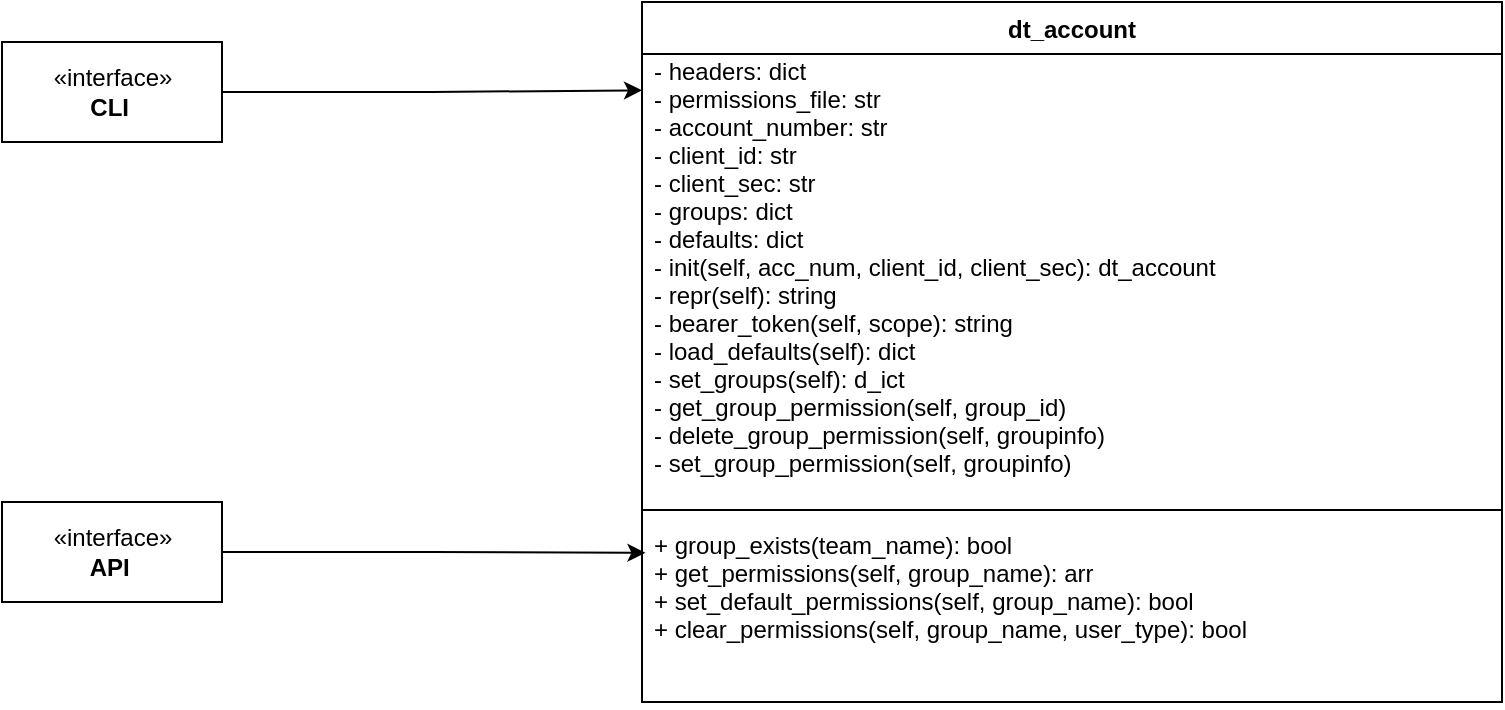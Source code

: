<mxfile version="14.6.13" type="device" pages="5"><diagram id="zZYSle0p5qdhDVnM5NaS" name="class_diagram"><mxGraphModel dx="1024" dy="584" grid="0" gridSize="10" guides="1" tooltips="1" connect="1" arrows="1" fold="1" page="1" pageScale="1" pageWidth="850" pageHeight="1100" math="0" shadow="0"><root><mxCell id="fjhf8_8L4EAYU2M5YUyV-0"/><mxCell id="fjhf8_8L4EAYU2M5YUyV-1" parent="fjhf8_8L4EAYU2M5YUyV-0"/><mxCell id="eDIU8playRakXXEKuCbY-4" value="dt_account" style="swimlane;fontStyle=1;align=center;verticalAlign=top;childLayout=stackLayout;horizontal=1;startSize=26;horizontalStack=0;resizeParent=1;resizeParentMax=0;resizeLast=0;collapsible=1;marginBottom=0;" parent="fjhf8_8L4EAYU2M5YUyV-1" vertex="1"><mxGeometry x="380" y="60" width="430" height="350" as="geometry"/></mxCell><mxCell id="eDIU8playRakXXEKuCbY-5" value="- headers: dict&#10;- permissions_file: str&#10;- account_number: str&#10;- client_id: str&#10;- client_sec: str&#10;- groups: dict&#10;- defaults: dict&#10;- init(self, acc_num, client_id, client_sec): dt_account&#10;- repr(self): string&#10;- bearer_token(self, scope): string&#10;- load_defaults(self): dict&#10;- set_groups(self): d_ict&#10;- get_group_permission(self, group_id)&#10;- delete_group_permission(self, groupinfo)&#10;- set_group_permission(self, groupinfo)&#10;" style="text;strokeColor=none;fillColor=none;align=left;verticalAlign=middle;spacingLeft=4;spacingRight=4;overflow=hidden;rotatable=0;points=[[0,0.5],[1,0.5]];portConstraint=eastwest;horizontal=1;" parent="eDIU8playRakXXEKuCbY-4" vertex="1"><mxGeometry y="26" width="430" height="224" as="geometry"/></mxCell><mxCell id="eDIU8playRakXXEKuCbY-6" value="" style="line;strokeWidth=1;fillColor=none;align=left;verticalAlign=middle;spacingTop=-1;spacingLeft=3;spacingRight=3;rotatable=0;labelPosition=right;points=[];portConstraint=eastwest;" parent="eDIU8playRakXXEKuCbY-4" vertex="1"><mxGeometry y="250" width="430" height="8" as="geometry"/></mxCell><mxCell id="eDIU8playRakXXEKuCbY-7" value="+ group_exists(team_name): bool&#10;+ get_permissions(self, group_name): arr&#10;+ set_default_permissions(self, group_name): bool&#10;+ clear_permissions(self, group_name, user_type): bool" style="text;strokeColor=none;fillColor=none;align=left;verticalAlign=top;spacingLeft=4;spacingRight=4;overflow=hidden;rotatable=0;points=[[0,0.5],[1,0.5]];portConstraint=eastwest;" parent="eDIU8playRakXXEKuCbY-4" vertex="1"><mxGeometry y="258" width="430" height="92" as="geometry"/></mxCell><mxCell id="w88H9XQbJ8P-kabKxTwo-3" style="edgeStyle=orthogonalEdgeStyle;rounded=0;orthogonalLoop=1;jettySize=auto;html=1;entryX=0;entryY=0.081;entryDx=0;entryDy=0;entryPerimeter=0;" parent="fjhf8_8L4EAYU2M5YUyV-1" source="w88H9XQbJ8P-kabKxTwo-0" target="eDIU8playRakXXEKuCbY-5" edge="1"><mxGeometry relative="1" as="geometry"/></mxCell><mxCell id="w88H9XQbJ8P-kabKxTwo-0" value="«interface»&lt;br&gt;&lt;b&gt;CLI&amp;nbsp;&lt;/b&gt;" style="html=1;" parent="fjhf8_8L4EAYU2M5YUyV-1" vertex="1"><mxGeometry x="60" y="80" width="110" height="50" as="geometry"/></mxCell><mxCell id="w88H9XQbJ8P-kabKxTwo-2" style="edgeStyle=orthogonalEdgeStyle;rounded=0;orthogonalLoop=1;jettySize=auto;html=1;exitX=1;exitY=0.5;exitDx=0;exitDy=0;entryX=0.004;entryY=0.189;entryDx=0;entryDy=0;entryPerimeter=0;" parent="fjhf8_8L4EAYU2M5YUyV-1" source="w88H9XQbJ8P-kabKxTwo-1" target="eDIU8playRakXXEKuCbY-7" edge="1"><mxGeometry relative="1" as="geometry"><mxPoint x="360" y="60" as="targetPoint"/></mxGeometry></mxCell><mxCell id="w88H9XQbJ8P-kabKxTwo-1" value="«interface»&lt;br&gt;&lt;b&gt;API&amp;nbsp;&lt;/b&gt;" style="html=1;" parent="fjhf8_8L4EAYU2M5YUyV-1" vertex="1"><mxGeometry x="60" y="310" width="110" height="50" as="geometry"/></mxCell></root></mxGraphModel></diagram><diagram id="btlbe9_zF83lc_cJvsrd" name="Component"><mxGraphModel dx="1024" dy="584" grid="1" gridSize="10" guides="1" tooltips="1" connect="1" arrows="1" fold="1" page="1" pageScale="1" pageWidth="850" pageHeight="1100" math="0" shadow="0"><root><mxCell id="QwHSaX7i_nGnhkr8WocV-0"/><mxCell id="QwHSaX7i_nGnhkr8WocV-1" parent="QwHSaX7i_nGnhkr8WocV-0"/><mxCell id="VSLQQB4DRnkv7CrsZZM9-0" value="Dynatrace Account" style="ellipse;shape=cloud;whiteSpace=wrap;html=1;align=center;" vertex="1" parent="QwHSaX7i_nGnhkr8WocV-1"><mxGeometry x="710" y="320" width="100" height="60" as="geometry"/></mxCell><mxCell id="VSLQQB4DRnkv7CrsZZM9-1" value="APIs" style="swimlane;childLayout=stackLayout;horizontal=1;startSize=30;horizontalStack=0;rounded=1;fontSize=14;fontStyle=0;strokeWidth=2;resizeParent=0;resizeLast=1;shadow=0;dashed=0;align=center;" vertex="1" parent="QwHSaX7i_nGnhkr8WocV-1"><mxGeometry x="40" y="110" width="160" height="120" as="geometry"/></mxCell><mxCell id="VSLQQB4DRnkv7CrsZZM9-2" value="+Attribute1&#10;+Attribute2&#10;+Attribute3" style="align=left;strokeColor=none;fillColor=none;spacingLeft=4;fontSize=12;verticalAlign=top;resizable=0;rotatable=0;part=1;" vertex="1" parent="VSLQQB4DRnkv7CrsZZM9-1"><mxGeometry y="30" width="160" height="90" as="geometry"/></mxCell><mxCell id="VSLQQB4DRnkv7CrsZZM9-3" value="CLI" style="swimlane;childLayout=stackLayout;horizontal=1;startSize=30;horizontalStack=0;rounded=1;fontSize=14;fontStyle=0;strokeWidth=2;resizeParent=0;resizeLast=1;shadow=0;dashed=0;align=center;" vertex="1" parent="QwHSaX7i_nGnhkr8WocV-1"><mxGeometry x="480" y="110" width="160" height="120" as="geometry"/></mxCell><mxCell id="VSLQQB4DRnkv7CrsZZM9-4" value="+Attribute1&#10;+Attribute2&#10;+Attribute3" style="align=left;strokeColor=none;fillColor=none;spacingLeft=4;fontSize=12;verticalAlign=top;resizable=0;rotatable=0;part=1;" vertex="1" parent="VSLQQB4DRnkv7CrsZZM9-3"><mxGeometry y="30" width="160" height="90" as="geometry"/></mxCell><mxCell id="VSLQQB4DRnkv7CrsZZM9-5" value="Default Permissions" style="swimlane;childLayout=stackLayout;horizontal=1;startSize=30;horizontalStack=0;rounded=1;fontSize=14;fontStyle=0;strokeWidth=2;resizeParent=0;resizeLast=1;shadow=0;dashed=0;align=center;" vertex="1" parent="QwHSaX7i_nGnhkr8WocV-1"><mxGeometry x="40" y="320" width="160" height="120" as="geometry"/></mxCell><mxCell id="VSLQQB4DRnkv7CrsZZM9-6" value="+Attribute1&#10;+Attribute2&#10;+Attribute3" style="align=left;strokeColor=none;fillColor=none;spacingLeft=4;fontSize=12;verticalAlign=top;resizable=0;rotatable=0;part=1;" vertex="1" parent="VSLQQB4DRnkv7CrsZZM9-5"><mxGeometry y="30" width="160" height="90" as="geometry"/></mxCell><mxCell id="VSLQQB4DRnkv7CrsZZM9-7" value="Account APIs" style="swimlane;childLayout=stackLayout;horizontal=1;startSize=30;horizontalStack=0;rounded=1;fontSize=14;fontStyle=0;strokeWidth=2;resizeParent=0;resizeLast=1;shadow=0;dashed=0;align=center;" vertex="1" parent="QwHSaX7i_nGnhkr8WocV-1"><mxGeometry x="490" y="330" width="160" height="120" as="geometry"/></mxCell><mxCell id="VSLQQB4DRnkv7CrsZZM9-8" value="+dt_accoutn" style="align=left;strokeColor=none;fillColor=none;spacingLeft=4;fontSize=12;verticalAlign=top;resizable=0;rotatable=0;part=1;" vertex="1" parent="VSLQQB4DRnkv7CrsZZM9-7"><mxGeometry y="30" width="160" height="90" as="geometry"/></mxCell><mxCell id="VSLQQB4DRnkv7CrsZZM9-10" value="Default &#10;Permissions" style="shape=module;align=left;spacingLeft=20;align=center;verticalAlign=top;" vertex="1" parent="QwHSaX7i_nGnhkr8WocV-1"><mxGeometry x="710" y="420" width="100" height="50" as="geometry"/></mxCell><mxCell id="VSLQQB4DRnkv7CrsZZM9-11" style="edgeStyle=orthogonalEdgeStyle;rounded=0;orthogonalLoop=1;jettySize=auto;html=1;entryX=0.16;entryY=0.55;entryDx=0;entryDy=0;entryPerimeter=0;" edge="1" parent="QwHSaX7i_nGnhkr8WocV-1" source="VSLQQB4DRnkv7CrsZZM9-8" target="VSLQQB4DRnkv7CrsZZM9-0"><mxGeometry relative="1" as="geometry"/></mxCell><mxCell id="VSLQQB4DRnkv7CrsZZM9-12" style="edgeStyle=orthogonalEdgeStyle;rounded=0;orthogonalLoop=1;jettySize=auto;html=1;entryX=0.25;entryY=1;entryDx=0;entryDy=0;" edge="1" parent="QwHSaX7i_nGnhkr8WocV-1" source="VSLQQB4DRnkv7CrsZZM9-8" target="VSLQQB4DRnkv7CrsZZM9-10"><mxGeometry relative="1" as="geometry"/></mxCell></root></mxGraphModel></diagram><diagram id="_TamcgcSh-JmAM0M1hKt" name="Flow Chart: Set_Groups"><mxGraphModel dx="1024" dy="584" grid="1" gridSize="10" guides="1" tooltips="1" connect="1" arrows="1" fold="1" page="1" pageScale="1" pageWidth="850" pageHeight="1100" math="0" shadow="0"><root><mxCell id="IKwmiM03i70YJMceH-Vs-0"/><mxCell id="IKwmiM03i70YJMceH-Vs-1" parent="IKwmiM03i70YJMceH-Vs-0"/><mxCell id="IKwmiM03i70YJMceH-Vs-10" style="edgeStyle=orthogonalEdgeStyle;rounded=0;orthogonalLoop=1;jettySize=auto;html=1;entryX=0.5;entryY=0;entryDx=0;entryDy=0;entryPerimeter=0;" edge="1" parent="IKwmiM03i70YJMceH-Vs-1" target="IKwmiM03i70YJMceH-Vs-5"><mxGeometry relative="1" as="geometry"><mxPoint x="310" y="80" as="sourcePoint"/></mxGeometry></mxCell><mxCell id="IKwmiM03i70YJMceH-Vs-2" value="" style="ellipse;html=1;shape=startState;fillColor=#000000;strokeColor=#ff0000;" vertex="1" parent="IKwmiM03i70YJMceH-Vs-1"><mxGeometry x="294" y="50" width="30" height="30" as="geometry"/></mxCell><mxCell id="IKwmiM03i70YJMceH-Vs-7" value="Null" style="edgeStyle=orthogonalEdgeStyle;rounded=0;orthogonalLoop=1;jettySize=auto;html=1;" edge="1" parent="IKwmiM03i70YJMceH-Vs-1" source="IKwmiM03i70YJMceH-Vs-5" target="IKwmiM03i70YJMceH-Vs-6"><mxGeometry relative="1" as="geometry"/></mxCell><mxCell id="eS5lTxGO1eG9e-4SQssG-3" style="edgeStyle=orthogonalEdgeStyle;rounded=0;orthogonalLoop=1;jettySize=auto;html=1;entryX=0.5;entryY=1;entryDx=0;entryDy=0;" edge="1" parent="IKwmiM03i70YJMceH-Vs-1" source="IKwmiM03i70YJMceH-Vs-5" target="IKwmiM03i70YJMceH-Vs-21"><mxGeometry relative="1" as="geometry"><mxPoint x="340" y="510" as="targetPoint"/><Array as="points"><mxPoint x="550" y="150"/><mxPoint x="550" y="580"/><mxPoint x="310" y="580"/></Array></mxGeometry></mxCell><mxCell id="IKwmiM03i70YJMceH-Vs-5" value="check local groups" style="strokeWidth=2;html=1;shape=mxgraph.flowchart.decision;whiteSpace=wrap;" vertex="1" parent="IKwmiM03i70YJMceH-Vs-1"><mxGeometry x="260" y="100" width="100" height="100" as="geometry"/></mxCell><mxCell id="IKwmiM03i70YJMceH-Vs-12" value="Query Groups" style="edgeStyle=orthogonalEdgeStyle;rounded=0;orthogonalLoop=1;jettySize=auto;html=1;entryX=0.952;entryY=0.577;entryDx=0;entryDy=0;entryPerimeter=0;" edge="1" parent="IKwmiM03i70YJMceH-Vs-1" source="IKwmiM03i70YJMceH-Vs-6" target="IKwmiM03i70YJMceH-Vs-11"><mxGeometry relative="1" as="geometry"><mxPoint x="310" y="370" as="targetPoint"/></mxGeometry></mxCell><mxCell id="IKwmiM03i70YJMceH-Vs-14" style="edgeStyle=orthogonalEdgeStyle;rounded=0;orthogonalLoop=1;jettySize=auto;html=1;" edge="1" parent="IKwmiM03i70YJMceH-Vs-1" source="IKwmiM03i70YJMceH-Vs-6" target="IKwmiM03i70YJMceH-Vs-13"><mxGeometry relative="1" as="geometry"/></mxCell><mxCell id="IKwmiM03i70YJMceH-Vs-6" value="Set Groups" style="rounded=1;whiteSpace=wrap;html=1;absoluteArcSize=1;arcSize=14;strokeWidth=2;" vertex="1" parent="IKwmiM03i70YJMceH-Vs-1"><mxGeometry x="275" y="260" width="70" height="60" as="geometry"/></mxCell><mxCell id="eS5lTxGO1eG9e-4SQssG-0" value="API Result" style="edgeStyle=orthogonalEdgeStyle;rounded=0;orthogonalLoop=1;jettySize=auto;html=1;entryX=0.25;entryY=1;entryDx=0;entryDy=0;" edge="1" parent="IKwmiM03i70YJMceH-Vs-1" source="IKwmiM03i70YJMceH-Vs-11" target="IKwmiM03i70YJMceH-Vs-6"><mxGeometry relative="1" as="geometry"><Array as="points"><mxPoint x="120" y="340"/><mxPoint x="293" y="340"/></Array></mxGeometry></mxCell><mxCell id="IKwmiM03i70YJMceH-Vs-11" value="Dynatrace" style="ellipse;shape=cloud;whiteSpace=wrap;html=1;align=center;" vertex="1" parent="IKwmiM03i70YJMceH-Vs-1"><mxGeometry x="70" y="255" width="100" height="60" as="geometry"/></mxCell><mxCell id="IKwmiM03i70YJMceH-Vs-17" value="2XX" style="edgeStyle=orthogonalEdgeStyle;rounded=0;orthogonalLoop=1;jettySize=auto;html=1;entryX=0;entryY=0.5;entryDx=0;entryDy=0;" edge="1" parent="IKwmiM03i70YJMceH-Vs-1" source="IKwmiM03i70YJMceH-Vs-13" target="IKwmiM03i70YJMceH-Vs-16"><mxGeometry relative="1" as="geometry"/></mxCell><mxCell id="eS5lTxGO1eG9e-4SQssG-1" value="!= 2XX" style="edgeStyle=orthogonalEdgeStyle;rounded=0;orthogonalLoop=1;jettySize=auto;html=1;entryX=0.5;entryY=0;entryDx=0;entryDy=0;" edge="1" parent="IKwmiM03i70YJMceH-Vs-1" source="IKwmiM03i70YJMceH-Vs-13" target="IKwmiM03i70YJMceH-Vs-21"><mxGeometry relative="1" as="geometry"/></mxCell><mxCell id="IKwmiM03i70YJMceH-Vs-13" value="API Result" style="shape=rhombus;perimeter=rhombusPerimeter;whiteSpace=wrap;html=1;align=center;" vertex="1" parent="IKwmiM03i70YJMceH-Vs-1"><mxGeometry x="270" y="380" width="80" height="80" as="geometry"/></mxCell><mxCell id="eS5lTxGO1eG9e-4SQssG-2" style="edgeStyle=orthogonalEdgeStyle;rounded=0;orthogonalLoop=1;jettySize=auto;html=1;entryX=1;entryY=0.5;entryDx=0;entryDy=0;" edge="1" parent="IKwmiM03i70YJMceH-Vs-1" source="IKwmiM03i70YJMceH-Vs-16" target="IKwmiM03i70YJMceH-Vs-21"><mxGeometry relative="1" as="geometry"><Array as="points"><mxPoint x="460" y="535"/></Array></mxGeometry></mxCell><mxCell id="IKwmiM03i70YJMceH-Vs-16" value="Set Group Dictionary" style="rounded=1;whiteSpace=wrap;html=1;absoluteArcSize=1;arcSize=14;strokeWidth=2;" vertex="1" parent="IKwmiM03i70YJMceH-Vs-1"><mxGeometry x="425" y="385" width="70" height="70" as="geometry"/></mxCell><mxCell id="IKwmiM03i70YJMceH-Vs-21" value="" style="ellipse;html=1;shape=endState;fillColor=#000000;strokeColor=#ff0000;" vertex="1" parent="IKwmiM03i70YJMceH-Vs-1"><mxGeometry x="295" y="520" width="30" height="30" as="geometry"/></mxCell></root></mxGraphModel></diagram><diagram id="2jAMETVROKHdsKuBZQ4w" name="Flow Chart: Group Exists"><mxGraphModel dx="1024" dy="584" grid="1" gridSize="10" guides="1" tooltips="1" connect="1" arrows="1" fold="1" page="1" pageScale="1" pageWidth="850" pageHeight="1100" math="0" shadow="0"><root><mxCell id="TtxsE_rqJnfqXUKNVVcY-0"/><mxCell id="TtxsE_rqJnfqXUKNVVcY-1" parent="TtxsE_rqJnfqXUKNVVcY-0"/><mxCell id="G5ZBIpVgQ1hoaz7RhCMS-1" style="edgeStyle=orthogonalEdgeStyle;rounded=0;orthogonalLoop=1;jettySize=auto;html=1;" edge="1" parent="TtxsE_rqJnfqXUKNVVcY-1" source="TtxsE_rqJnfqXUKNVVcY-2" target="G5ZBIpVgQ1hoaz7RhCMS-0"><mxGeometry relative="1" as="geometry"><Array as="points"><mxPoint x="300" y="170"/><mxPoint x="300" y="170"/></Array></mxGeometry></mxCell><mxCell id="PfFITG6q_R0BLBVzv4fY-1" style="edgeStyle=orthogonalEdgeStyle;rounded=0;orthogonalLoop=1;jettySize=auto;html=1;" edge="1" parent="TtxsE_rqJnfqXUKNVVcY-1" source="TtxsE_rqJnfqXUKNVVcY-2"><mxGeometry relative="1" as="geometry"><mxPoint x="210" y="250" as="targetPoint"/></mxGeometry></mxCell><mxCell id="TtxsE_rqJnfqXUKNVVcY-2" value="group_exists" style="rounded=1;whiteSpace=wrap;html=1;absoluteArcSize=1;arcSize=14;strokeWidth=2;" vertex="1" parent="TtxsE_rqJnfqXUKNVVcY-1"><mxGeometry x="170" y="160" width="80" height="50" as="geometry"/></mxCell><mxCell id="TtxsE_rqJnfqXUKNVVcY-3" value="" style="ellipse;html=1;shape=startState;fillColor=#000000;strokeColor=#ff0000;" vertex="1" parent="TtxsE_rqJnfqXUKNVVcY-1"><mxGeometry x="50" y="170" width="30" height="30" as="geometry"/></mxCell><mxCell id="TtxsE_rqJnfqXUKNVVcY-4" value="" style="edgeStyle=orthogonalEdgeStyle;html=1;verticalAlign=bottom;endArrow=open;endSize=8;strokeColor=#ff0000;entryX=0;entryY=0.5;entryDx=0;entryDy=0;" edge="1" source="TtxsE_rqJnfqXUKNVVcY-3" parent="TtxsE_rqJnfqXUKNVVcY-1" target="TtxsE_rqJnfqXUKNVVcY-2"><mxGeometry relative="1" as="geometry"><mxPoint x="65" y="230" as="targetPoint"/></mxGeometry></mxCell><mxCell id="AbFvPAOo8wBxT3gabstG-1" style="edgeStyle=orthogonalEdgeStyle;rounded=0;orthogonalLoop=1;jettySize=auto;html=1;entryX=1;entryY=0.5;entryDx=0;entryDy=0;" edge="1" parent="TtxsE_rqJnfqXUKNVVcY-1" source="G5ZBIpVgQ1hoaz7RhCMS-0" target="TtxsE_rqJnfqXUKNVVcY-2"><mxGeometry relative="1" as="geometry"/></mxCell><mxCell id="G5ZBIpVgQ1hoaz7RhCMS-0" value="set groups" style="rounded=1;whiteSpace=wrap;html=1;absoluteArcSize=1;arcSize=14;strokeWidth=2;" vertex="1" parent="TtxsE_rqJnfqXUKNVVcY-1"><mxGeometry x="330" y="163.75" width="80" height="42.5" as="geometry"/></mxCell><mxCell id="PfFITG6q_R0BLBVzv4fY-3" style="edgeStyle=orthogonalEdgeStyle;rounded=0;orthogonalLoop=1;jettySize=auto;html=1;exitX=0.5;exitY=1;exitDx=0;exitDy=0;" edge="1" parent="TtxsE_rqJnfqXUKNVVcY-1" source="PfFITG6q_R0BLBVzv4fY-4"><mxGeometry relative="1" as="geometry"><mxPoint x="210" y="330" as="sourcePoint"/><mxPoint x="210" y="360" as="targetPoint"/></mxGeometry></mxCell><mxCell id="PfFITG6q_R0BLBVzv4fY-2" value="" style="ellipse;html=1;shape=endState;fillColor=#000000;strokeColor=#ff0000;direction=south;" vertex="1" parent="TtxsE_rqJnfqXUKNVVcY-1"><mxGeometry x="195" y="360" width="30" height="30" as="geometry"/></mxCell><mxCell id="PfFITG6q_R0BLBVzv4fY-4" value="Check Group" style="rounded=1;whiteSpace=wrap;html=1;absoluteArcSize=1;arcSize=14;strokeWidth=2;" vertex="1" parent="TtxsE_rqJnfqXUKNVVcY-1"><mxGeometry x="160" y="250" width="100" height="70" as="geometry"/></mxCell></root></mxGraphModel></diagram><diagram id="HUL_xcM3kS-BoHW4CN9x" name="Page-6"><mxGraphModel dx="1024" dy="584" grid="1" gridSize="10" guides="1" tooltips="1" connect="1" arrows="1" fold="1" page="1" pageScale="1" pageWidth="850" pageHeight="1100" math="0" shadow="0"><root><mxCell id="gf26cXDUjRXckYtFKxjm-0"/><mxCell id="gf26cXDUjRXckYtFKxjm-1" parent="gf26cXDUjRXckYtFKxjm-0"/></root></mxGraphModel></diagram></mxfile>